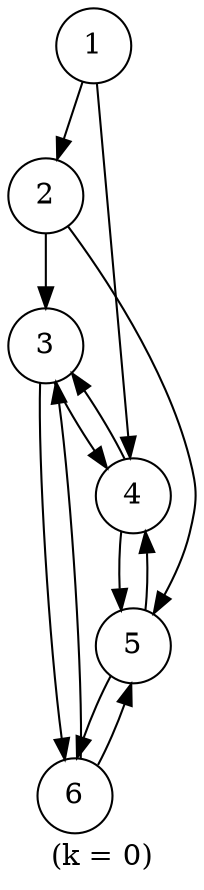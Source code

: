 digraph G{
label="(k = 0)"
node[shape="circle"]
3->4
3->6
2->3
2->5
1->2
1->4
6->3
6->5
5->4
5->6
4->3
4->5
}